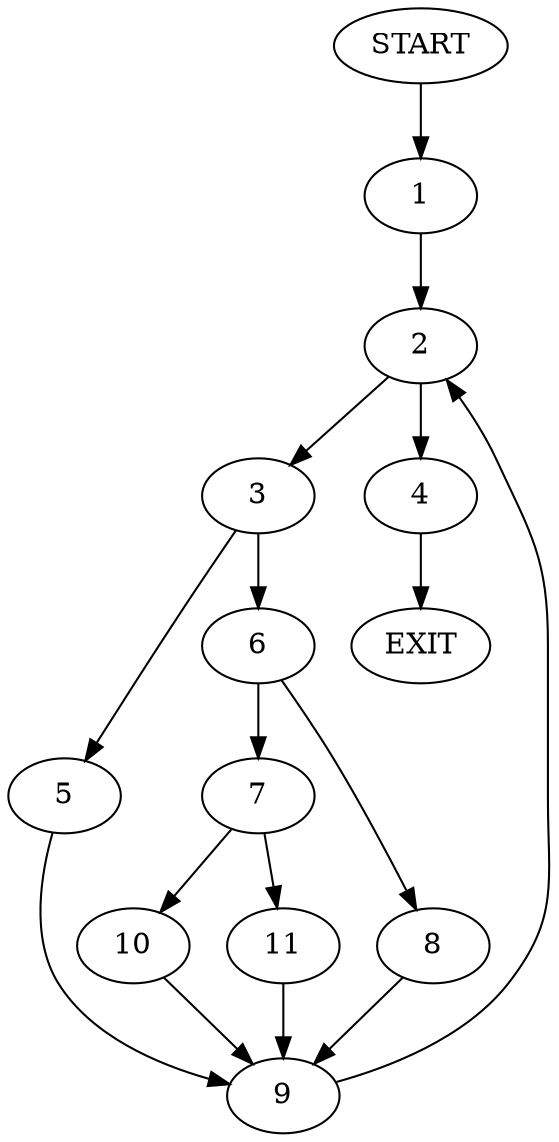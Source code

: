digraph {
0 [label="START"]
12 [label="EXIT"]
0 -> 1
1 -> 2
2 -> 3
2 -> 4
4 -> 12
3 -> 5
3 -> 6
6 -> 7
6 -> 8
5 -> 9
9 -> 2
7 -> 10
7 -> 11
8 -> 9
10 -> 9
11 -> 9
}

